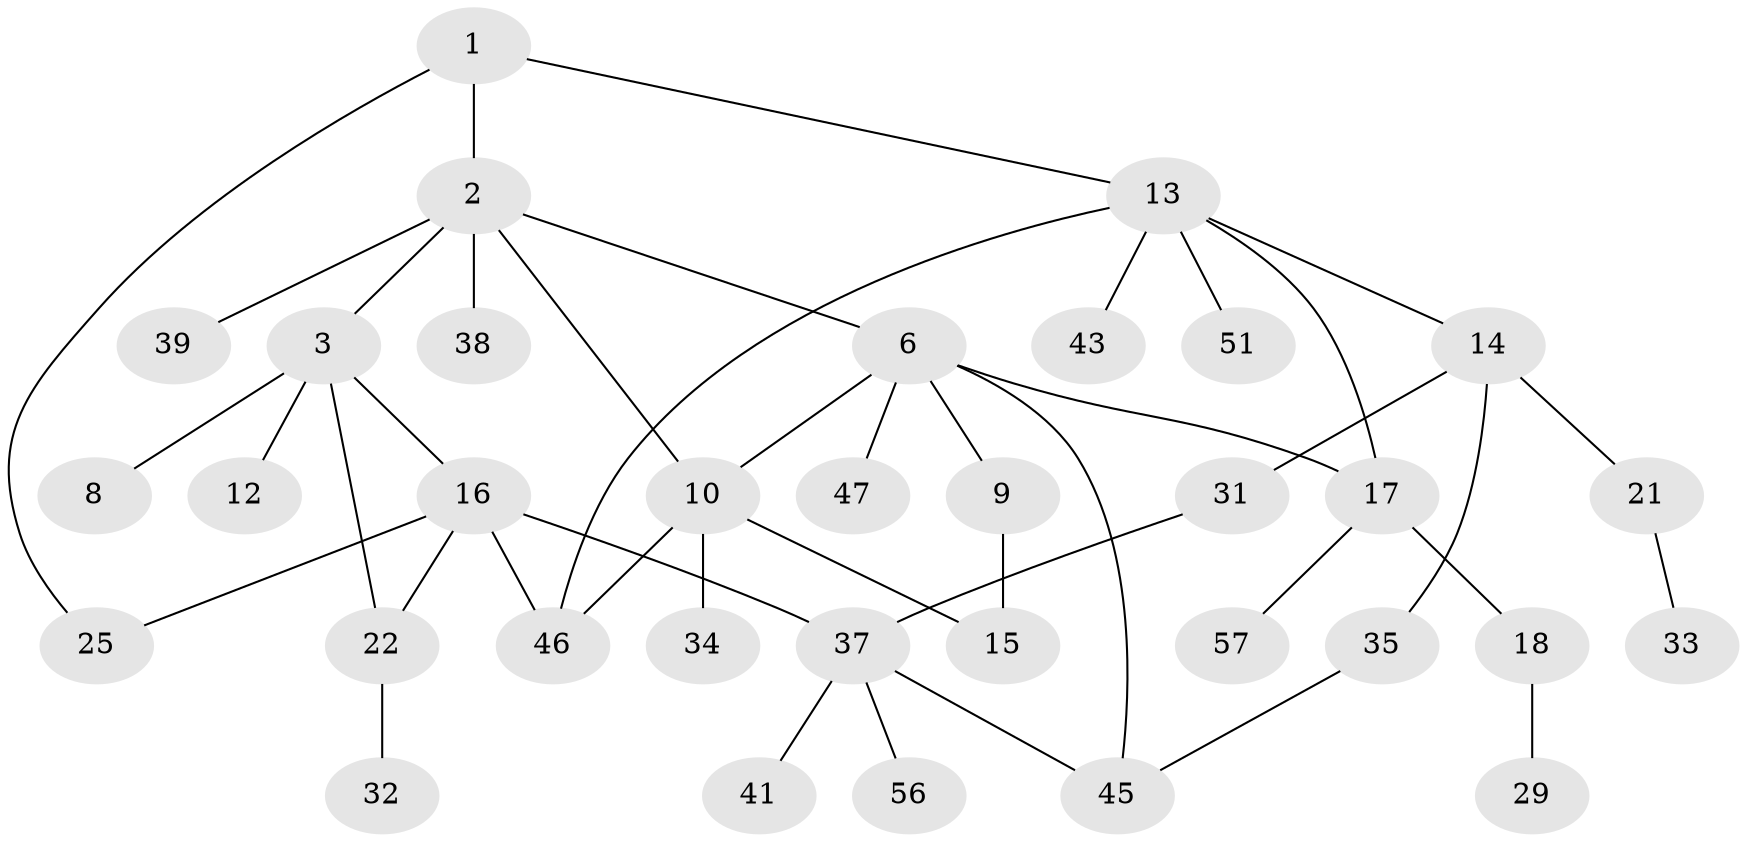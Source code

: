 // original degree distribution, {2: 0.2631578947368421, 6: 0.017543859649122806, 5: 0.08771929824561403, 3: 0.17543859649122806, 1: 0.3684210526315789, 4: 0.08771929824561403}
// Generated by graph-tools (version 1.1) at 2025/41/03/06/25 10:41:29]
// undirected, 34 vertices, 43 edges
graph export_dot {
graph [start="1"]
  node [color=gray90,style=filled];
  1 [super="+7"];
  2 [super="+5"];
  3 [super="+4"];
  6 [super="+27"];
  8 [super="+11"];
  9 [super="+48"];
  10 [super="+30"];
  12 [super="+23"];
  13 [super="+42"];
  14 [super="+28"];
  15 [super="+49"];
  16 [super="+20"];
  17 [super="+19"];
  18 [super="+24"];
  21 [super="+55"];
  22 [super="+44"];
  25 [super="+26"];
  29;
  31 [super="+54"];
  32 [super="+36"];
  33;
  34;
  35 [super="+53"];
  37 [super="+40"];
  38;
  39;
  41;
  43;
  45 [super="+50"];
  46 [super="+52"];
  47;
  51;
  56;
  57;
  1 -- 2;
  1 -- 13;
  1 -- 25;
  2 -- 3;
  2 -- 6;
  2 -- 10;
  2 -- 39;
  2 -- 38;
  3 -- 16;
  3 -- 22;
  3 -- 8;
  3 -- 12;
  6 -- 9;
  6 -- 17;
  6 -- 47;
  6 -- 10;
  6 -- 45;
  9 -- 15;
  10 -- 46;
  10 -- 15;
  10 -- 34;
  13 -- 14;
  13 -- 46;
  13 -- 51;
  13 -- 43;
  13 -- 17;
  14 -- 21;
  14 -- 31;
  14 -- 35;
  16 -- 25;
  16 -- 37;
  16 -- 22;
  16 -- 46;
  17 -- 18;
  17 -- 57;
  18 -- 29;
  21 -- 33;
  22 -- 32;
  31 -- 37;
  35 -- 45;
  37 -- 41;
  37 -- 56;
  37 -- 45;
}
